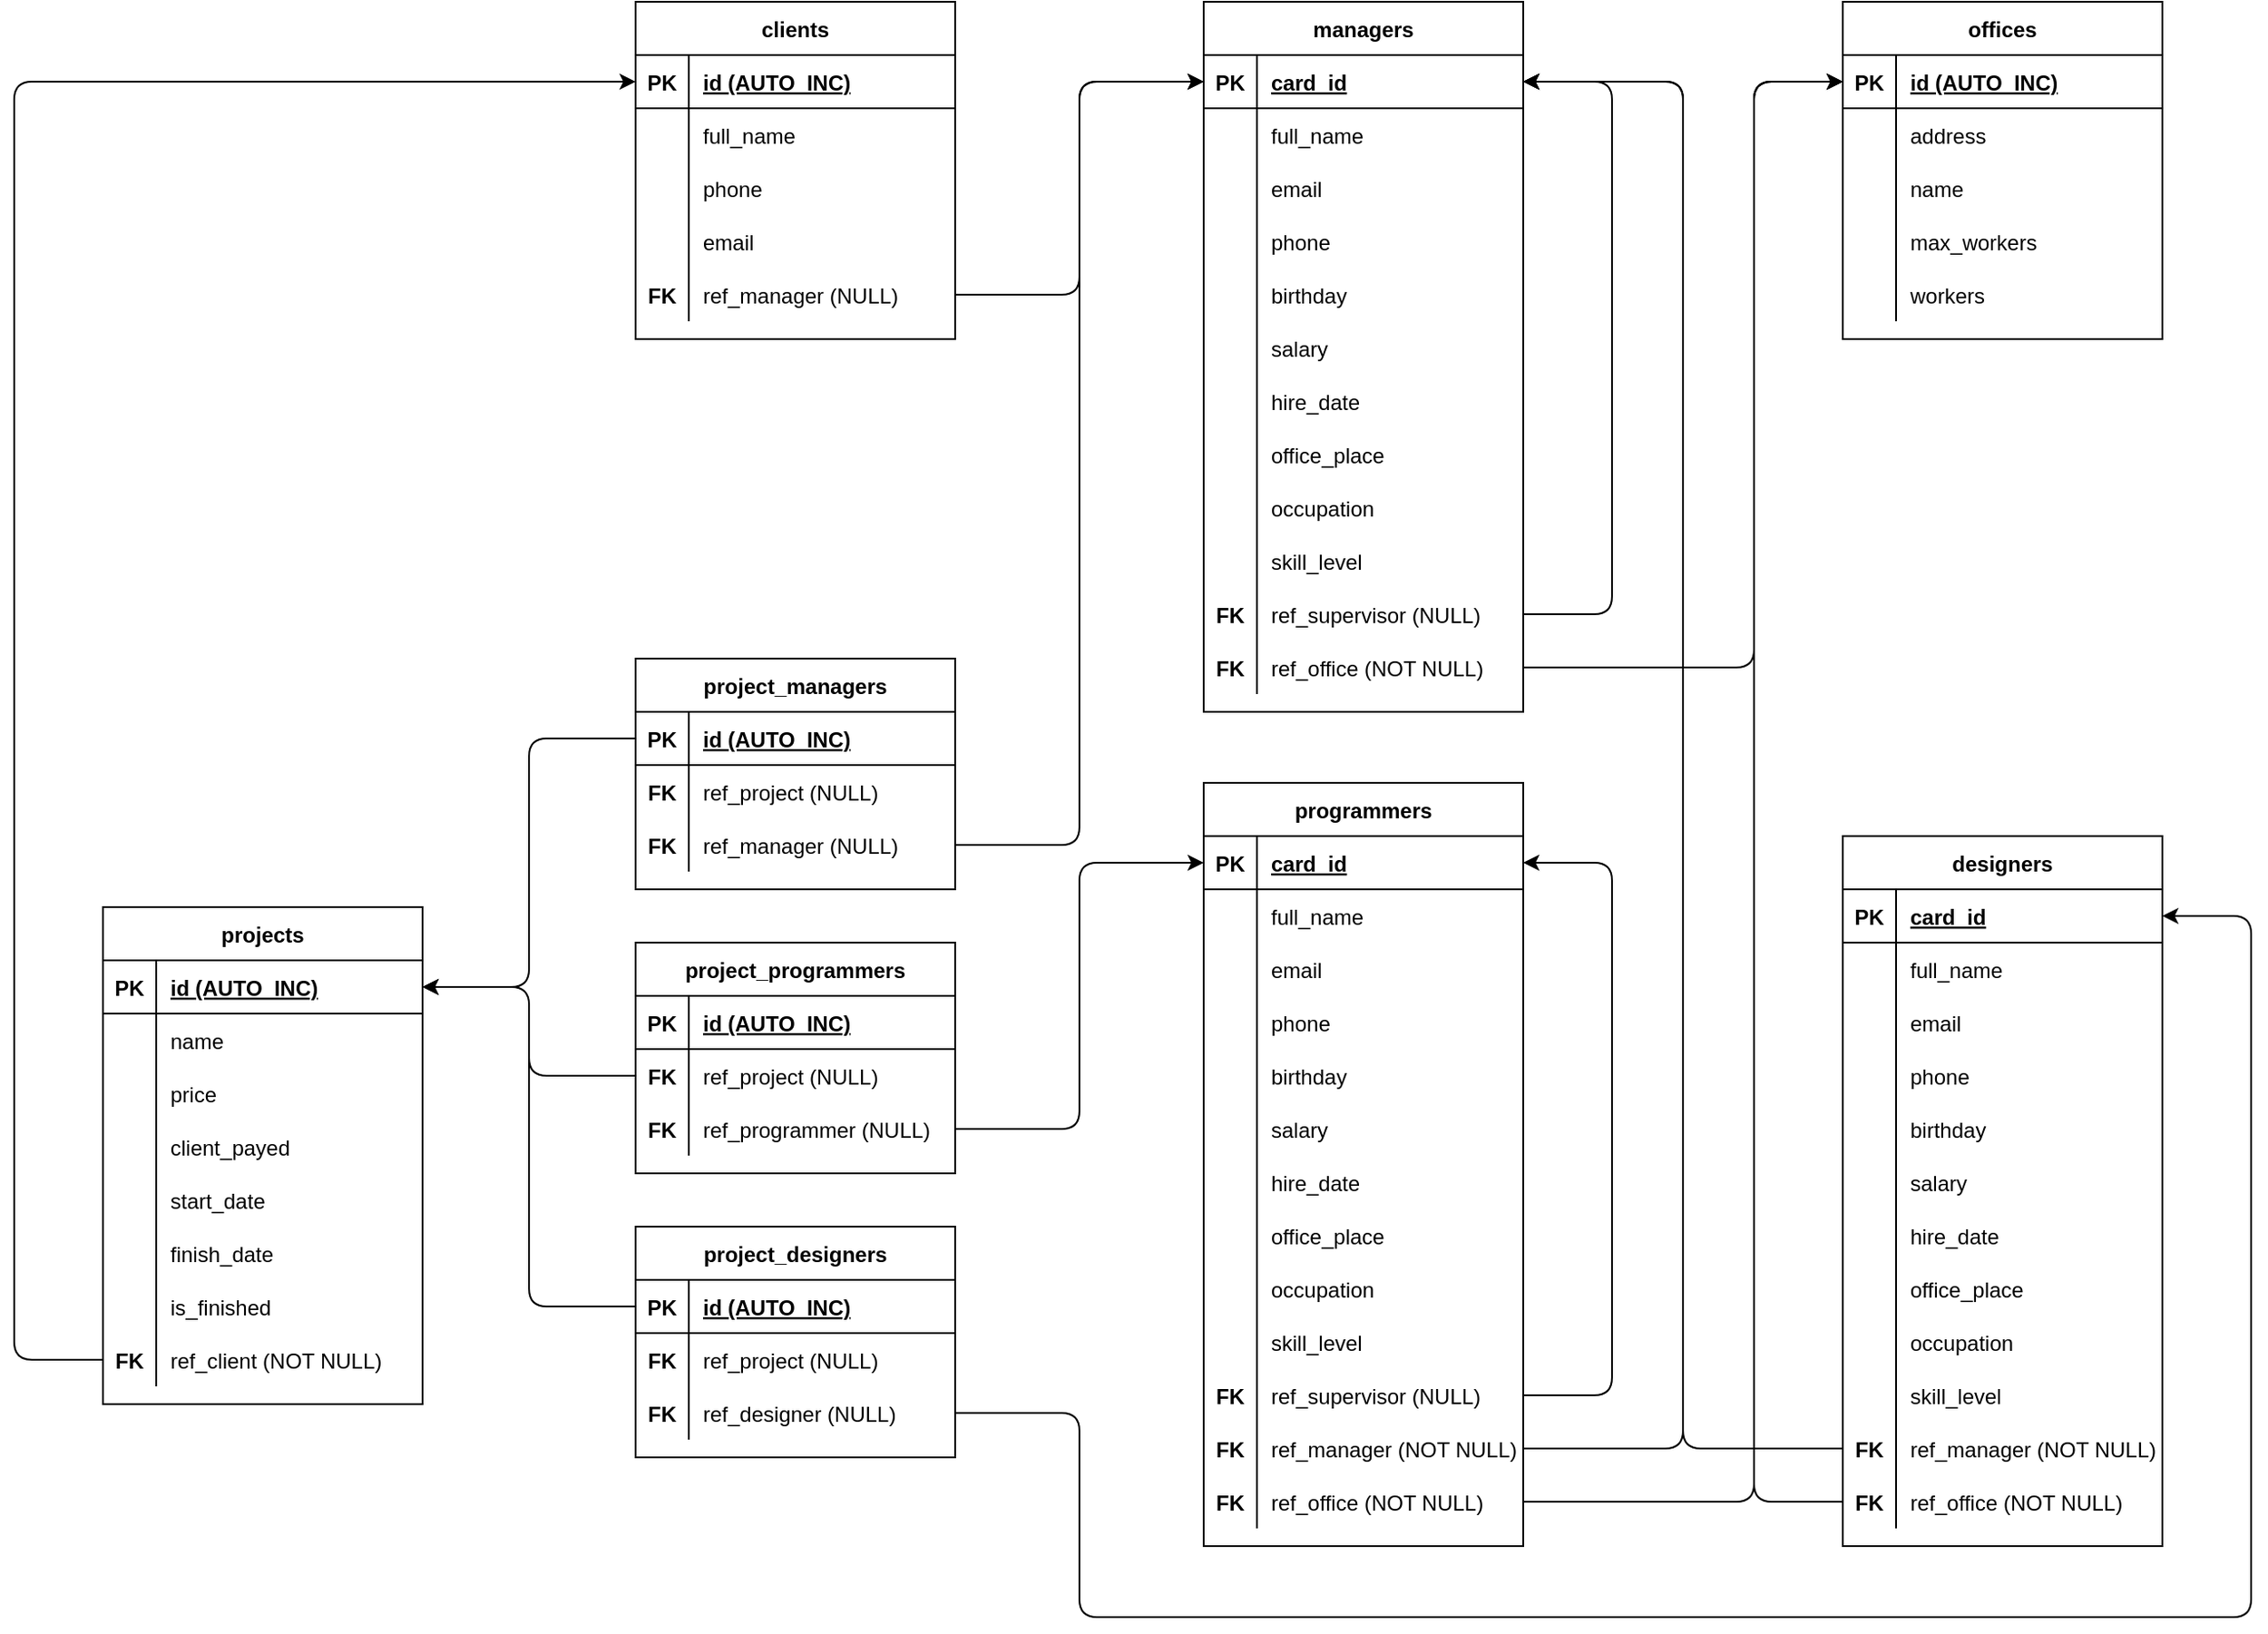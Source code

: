 <mxfile version="13.7.5" type="device"><diagram id="R2lEEEUBdFMjLlhIrx00" name="Page-1"><mxGraphModel dx="2575" dy="1565" grid="1" gridSize="10" guides="1" tooltips="1" connect="1" arrows="1" fold="1" page="1" pageScale="1" pageWidth="1654" pageHeight="1169" background="none" math="0" shadow="0" extFonts="Permanent Marker^https://fonts.googleapis.com/css?family=Permanent+Marker"><root><mxCell id="0"/><mxCell id="1" parent="0"/><mxCell id="wud8XXH4XaObvDXJwMtC-73" style="edgeStyle=orthogonalEdgeStyle;orthogonalLoop=1;jettySize=auto;html=1;entryX=0;entryY=0.5;entryDx=0;entryDy=0;" parent="1" source="wud8XXH4XaObvDXJwMtC-14" target="wud8XXH4XaObvDXJwMtC-18" edge="1"><mxGeometry relative="1" as="geometry"><Array as="points"><mxPoint x="780" y="302"/><mxPoint x="780" y="182"/></Array></mxGeometry></mxCell><mxCell id="wud8XXH4XaObvDXJwMtC-94" style="edgeStyle=orthogonalEdgeStyle;orthogonalLoop=1;jettySize=auto;html=1;entryX=0;entryY=0.5;entryDx=0;entryDy=0;" parent="1" source="wud8XXH4XaObvDXJwMtC-70" target="wud8XXH4XaObvDXJwMtC-79" edge="1"><mxGeometry relative="1" as="geometry"><Array as="points"><mxPoint x="1160" y="512"/><mxPoint x="1160" y="182"/></Array></mxGeometry></mxCell><mxCell id="wud8XXH4XaObvDXJwMtC-137" style="edgeStyle=orthogonalEdgeStyle;rounded=1;orthogonalLoop=1;jettySize=auto;html=1;entryX=0;entryY=0.5;entryDx=0;entryDy=0;" parent="1" source="wud8XXH4XaObvDXJwMtC-130" target="wud8XXH4XaObvDXJwMtC-79" edge="1"><mxGeometry relative="1" as="geometry"><Array as="points"><mxPoint x="1160" y="982"/><mxPoint x="1160" y="182"/></Array></mxGeometry></mxCell><mxCell id="wud8XXH4XaObvDXJwMtC-17" value="managers" style="shape=table;startSize=30;container=1;collapsible=1;childLayout=tableLayout;fixedRows=1;rowLines=0;fontStyle=1;align=center;resizeLast=1;" parent="1" vertex="1"><mxGeometry x="850" y="137" width="180" height="400" as="geometry"/></mxCell><mxCell id="wud8XXH4XaObvDXJwMtC-18" value="" style="shape=partialRectangle;collapsible=0;dropTarget=0;pointerEvents=0;fillColor=none;top=0;left=0;bottom=1;right=0;points=[[0,0.5],[1,0.5]];portConstraint=eastwest;" parent="wud8XXH4XaObvDXJwMtC-17" vertex="1"><mxGeometry y="30" width="180" height="30" as="geometry"/></mxCell><mxCell id="wud8XXH4XaObvDXJwMtC-19" value="PK" style="shape=partialRectangle;connectable=0;fillColor=none;top=0;left=0;bottom=0;right=0;fontStyle=1;overflow=hidden;" parent="wud8XXH4XaObvDXJwMtC-18" vertex="1"><mxGeometry width="30" height="30" as="geometry"/></mxCell><mxCell id="wud8XXH4XaObvDXJwMtC-20" value="card_id" style="shape=partialRectangle;connectable=0;fillColor=none;top=0;left=0;bottom=0;right=0;align=left;spacingLeft=6;fontStyle=5;overflow=hidden;" parent="wud8XXH4XaObvDXJwMtC-18" vertex="1"><mxGeometry x="30" width="150" height="30" as="geometry"/></mxCell><mxCell id="wud8XXH4XaObvDXJwMtC-21" value="" style="shape=partialRectangle;collapsible=0;dropTarget=0;pointerEvents=0;fillColor=none;top=0;left=0;bottom=0;right=0;points=[[0,0.5],[1,0.5]];portConstraint=eastwest;" parent="wud8XXH4XaObvDXJwMtC-17" vertex="1"><mxGeometry y="60" width="180" height="30" as="geometry"/></mxCell><mxCell id="wud8XXH4XaObvDXJwMtC-22" value="" style="shape=partialRectangle;connectable=0;fillColor=none;top=0;left=0;bottom=0;right=0;editable=1;overflow=hidden;" parent="wud8XXH4XaObvDXJwMtC-21" vertex="1"><mxGeometry width="30" height="30" as="geometry"/></mxCell><mxCell id="wud8XXH4XaObvDXJwMtC-23" value="full_name" style="shape=partialRectangle;connectable=0;fillColor=none;top=0;left=0;bottom=0;right=0;align=left;spacingLeft=6;overflow=hidden;" parent="wud8XXH4XaObvDXJwMtC-21" vertex="1"><mxGeometry x="30" width="150" height="30" as="geometry"/></mxCell><mxCell id="wud8XXH4XaObvDXJwMtC-24" value="" style="shape=partialRectangle;collapsible=0;dropTarget=0;pointerEvents=0;fillColor=none;top=0;left=0;bottom=0;right=0;points=[[0,0.5],[1,0.5]];portConstraint=eastwest;" parent="wud8XXH4XaObvDXJwMtC-17" vertex="1"><mxGeometry y="90" width="180" height="30" as="geometry"/></mxCell><mxCell id="wud8XXH4XaObvDXJwMtC-25" value="" style="shape=partialRectangle;connectable=0;fillColor=none;top=0;left=0;bottom=0;right=0;editable=1;overflow=hidden;" parent="wud8XXH4XaObvDXJwMtC-24" vertex="1"><mxGeometry width="30" height="30" as="geometry"/></mxCell><mxCell id="wud8XXH4XaObvDXJwMtC-26" value="email" style="shape=partialRectangle;connectable=0;fillColor=none;top=0;left=0;bottom=0;right=0;align=left;spacingLeft=6;overflow=hidden;" parent="wud8XXH4XaObvDXJwMtC-24" vertex="1"><mxGeometry x="30" width="150" height="30" as="geometry"/></mxCell><mxCell id="wud8XXH4XaObvDXJwMtC-27" value="" style="shape=partialRectangle;collapsible=0;dropTarget=0;pointerEvents=0;fillColor=none;top=0;left=0;bottom=0;right=0;points=[[0,0.5],[1,0.5]];portConstraint=eastwest;" parent="wud8XXH4XaObvDXJwMtC-17" vertex="1"><mxGeometry y="120" width="180" height="30" as="geometry"/></mxCell><mxCell id="wud8XXH4XaObvDXJwMtC-28" value="" style="shape=partialRectangle;connectable=0;fillColor=none;top=0;left=0;bottom=0;right=0;editable=1;overflow=hidden;" parent="wud8XXH4XaObvDXJwMtC-27" vertex="1"><mxGeometry width="30" height="30" as="geometry"/></mxCell><mxCell id="wud8XXH4XaObvDXJwMtC-29" value="phone" style="shape=partialRectangle;connectable=0;fillColor=none;top=0;left=0;bottom=0;right=0;align=left;spacingLeft=6;overflow=hidden;" parent="wud8XXH4XaObvDXJwMtC-27" vertex="1"><mxGeometry x="30" width="150" height="30" as="geometry"/></mxCell><mxCell id="wud8XXH4XaObvDXJwMtC-30" value="" style="shape=partialRectangle;collapsible=0;dropTarget=0;pointerEvents=0;fillColor=none;top=0;left=0;bottom=0;right=0;points=[[0,0.5],[1,0.5]];portConstraint=eastwest;" parent="wud8XXH4XaObvDXJwMtC-17" vertex="1"><mxGeometry y="150" width="180" height="30" as="geometry"/></mxCell><mxCell id="wud8XXH4XaObvDXJwMtC-31" value="" style="shape=partialRectangle;connectable=0;fillColor=none;top=0;left=0;bottom=0;right=0;editable=1;overflow=hidden;" parent="wud8XXH4XaObvDXJwMtC-30" vertex="1"><mxGeometry width="30" height="30" as="geometry"/></mxCell><mxCell id="wud8XXH4XaObvDXJwMtC-32" value="birthday" style="shape=partialRectangle;connectable=0;fillColor=none;top=0;left=0;bottom=0;right=0;align=left;spacingLeft=6;overflow=hidden;" parent="wud8XXH4XaObvDXJwMtC-30" vertex="1"><mxGeometry x="30" width="150" height="30" as="geometry"/></mxCell><mxCell id="wud8XXH4XaObvDXJwMtC-33" value="" style="shape=partialRectangle;collapsible=0;dropTarget=0;pointerEvents=0;fillColor=none;top=0;left=0;bottom=0;right=0;points=[[0,0.5],[1,0.5]];portConstraint=eastwest;" parent="wud8XXH4XaObvDXJwMtC-17" vertex="1"><mxGeometry y="180" width="180" height="30" as="geometry"/></mxCell><mxCell id="wud8XXH4XaObvDXJwMtC-34" value="" style="shape=partialRectangle;connectable=0;fillColor=none;top=0;left=0;bottom=0;right=0;editable=1;overflow=hidden;" parent="wud8XXH4XaObvDXJwMtC-33" vertex="1"><mxGeometry width="30" height="30" as="geometry"/></mxCell><mxCell id="wud8XXH4XaObvDXJwMtC-35" value="salary" style="shape=partialRectangle;connectable=0;fillColor=none;top=0;left=0;bottom=0;right=0;align=left;spacingLeft=6;overflow=hidden;" parent="wud8XXH4XaObvDXJwMtC-33" vertex="1"><mxGeometry x="30" width="150" height="30" as="geometry"/></mxCell><mxCell id="wud8XXH4XaObvDXJwMtC-36" value="" style="shape=partialRectangle;collapsible=0;dropTarget=0;pointerEvents=0;fillColor=none;top=0;left=0;bottom=0;right=0;points=[[0,0.5],[1,0.5]];portConstraint=eastwest;" parent="wud8XXH4XaObvDXJwMtC-17" vertex="1"><mxGeometry y="210" width="180" height="30" as="geometry"/></mxCell><mxCell id="wud8XXH4XaObvDXJwMtC-37" value="" style="shape=partialRectangle;connectable=0;fillColor=none;top=0;left=0;bottom=0;right=0;editable=1;overflow=hidden;" parent="wud8XXH4XaObvDXJwMtC-36" vertex="1"><mxGeometry width="30" height="30" as="geometry"/></mxCell><mxCell id="wud8XXH4XaObvDXJwMtC-38" value="hire_date" style="shape=partialRectangle;connectable=0;fillColor=none;top=0;left=0;bottom=0;right=0;align=left;spacingLeft=6;overflow=hidden;" parent="wud8XXH4XaObvDXJwMtC-36" vertex="1"><mxGeometry x="30" width="150" height="30" as="geometry"/></mxCell><mxCell id="wud8XXH4XaObvDXJwMtC-61" value="" style="shape=partialRectangle;collapsible=0;dropTarget=0;pointerEvents=0;fillColor=none;top=0;left=0;bottom=0;right=0;points=[[0,0.5],[1,0.5]];portConstraint=eastwest;" parent="wud8XXH4XaObvDXJwMtC-17" vertex="1"><mxGeometry y="240" width="180" height="30" as="geometry"/></mxCell><mxCell id="wud8XXH4XaObvDXJwMtC-62" value="" style="shape=partialRectangle;connectable=0;fillColor=none;top=0;left=0;bottom=0;right=0;editable=1;overflow=hidden;" parent="wud8XXH4XaObvDXJwMtC-61" vertex="1"><mxGeometry width="30" height="30" as="geometry"/></mxCell><mxCell id="wud8XXH4XaObvDXJwMtC-63" value="office_place" style="shape=partialRectangle;connectable=0;fillColor=none;top=0;left=0;bottom=0;right=0;align=left;spacingLeft=6;overflow=hidden;" parent="wud8XXH4XaObvDXJwMtC-61" vertex="1"><mxGeometry x="30" width="150" height="30" as="geometry"/></mxCell><mxCell id="wud8XXH4XaObvDXJwMtC-64" value="" style="shape=partialRectangle;collapsible=0;dropTarget=0;pointerEvents=0;fillColor=none;top=0;left=0;bottom=0;right=0;points=[[0,0.5],[1,0.5]];portConstraint=eastwest;" parent="wud8XXH4XaObvDXJwMtC-17" vertex="1"><mxGeometry y="270" width="180" height="30" as="geometry"/></mxCell><mxCell id="wud8XXH4XaObvDXJwMtC-65" value="" style="shape=partialRectangle;connectable=0;fillColor=none;top=0;left=0;bottom=0;right=0;editable=1;overflow=hidden;" parent="wud8XXH4XaObvDXJwMtC-64" vertex="1"><mxGeometry width="30" height="30" as="geometry"/></mxCell><mxCell id="wud8XXH4XaObvDXJwMtC-66" value="occupation" style="shape=partialRectangle;connectable=0;fillColor=none;top=0;left=0;bottom=0;right=0;align=left;spacingLeft=6;overflow=hidden;" parent="wud8XXH4XaObvDXJwMtC-64" vertex="1"><mxGeometry x="30" width="150" height="30" as="geometry"/></mxCell><mxCell id="wud8XXH4XaObvDXJwMtC-67" value="" style="shape=partialRectangle;collapsible=0;dropTarget=0;pointerEvents=0;fillColor=none;top=0;left=0;bottom=0;right=0;points=[[0,0.5],[1,0.5]];portConstraint=eastwest;" parent="wud8XXH4XaObvDXJwMtC-17" vertex="1"><mxGeometry y="300" width="180" height="30" as="geometry"/></mxCell><mxCell id="wud8XXH4XaObvDXJwMtC-68" value="" style="shape=partialRectangle;connectable=0;fillColor=none;top=0;left=0;bottom=0;right=0;editable=1;overflow=hidden;" parent="wud8XXH4XaObvDXJwMtC-67" vertex="1"><mxGeometry width="30" height="30" as="geometry"/></mxCell><mxCell id="wud8XXH4XaObvDXJwMtC-69" value="skill_level" style="shape=partialRectangle;connectable=0;fillColor=none;top=0;left=0;bottom=0;right=0;align=left;spacingLeft=6;overflow=hidden;" parent="wud8XXH4XaObvDXJwMtC-67" vertex="1"><mxGeometry x="30" width="150" height="30" as="geometry"/></mxCell><mxCell id="wud8XXH4XaObvDXJwMtC-77" style="edgeStyle=orthogonalEdgeStyle;orthogonalLoop=1;jettySize=auto;html=1;entryX=1;entryY=0.5;entryDx=0;entryDy=0;exitX=1;exitY=0.5;exitDx=0;exitDy=0;" parent="wud8XXH4XaObvDXJwMtC-17" source="wud8XXH4XaObvDXJwMtC-74" target="wud8XXH4XaObvDXJwMtC-18" edge="1"><mxGeometry relative="1" as="geometry"><Array as="points"><mxPoint x="230" y="345"/><mxPoint x="230" y="45"/></Array></mxGeometry></mxCell><mxCell id="wud8XXH4XaObvDXJwMtC-74" value="" style="shape=partialRectangle;collapsible=0;dropTarget=0;pointerEvents=0;fillColor=none;top=0;left=0;bottom=0;right=0;points=[[0,0.5],[1,0.5]];portConstraint=eastwest;" parent="wud8XXH4XaObvDXJwMtC-17" vertex="1"><mxGeometry y="330" width="180" height="30" as="geometry"/></mxCell><mxCell id="wud8XXH4XaObvDXJwMtC-75" value="FK" style="shape=partialRectangle;connectable=0;fillColor=none;top=0;left=0;bottom=0;right=0;editable=1;overflow=hidden;fontStyle=1;" parent="wud8XXH4XaObvDXJwMtC-74" vertex="1"><mxGeometry width="30" height="30" as="geometry"/></mxCell><mxCell id="wud8XXH4XaObvDXJwMtC-76" value="ref_supervisor (NULL)" style="shape=partialRectangle;connectable=0;fillColor=none;top=0;left=0;bottom=0;right=0;align=left;spacingLeft=6;overflow=hidden;" parent="wud8XXH4XaObvDXJwMtC-74" vertex="1"><mxGeometry x="30" width="150" height="30" as="geometry"/></mxCell><mxCell id="wud8XXH4XaObvDXJwMtC-70" value="" style="shape=partialRectangle;collapsible=0;dropTarget=0;pointerEvents=0;fillColor=none;top=0;left=0;bottom=0;right=0;points=[[0,0.5],[1,0.5]];portConstraint=eastwest;" parent="wud8XXH4XaObvDXJwMtC-17" vertex="1"><mxGeometry y="360" width="180" height="30" as="geometry"/></mxCell><mxCell id="wud8XXH4XaObvDXJwMtC-71" value="FK" style="shape=partialRectangle;connectable=0;fillColor=none;top=0;left=0;bottom=0;right=0;editable=1;overflow=hidden;fontStyle=1;" parent="wud8XXH4XaObvDXJwMtC-70" vertex="1"><mxGeometry width="30" height="30" as="geometry"/></mxCell><mxCell id="wud8XXH4XaObvDXJwMtC-72" value="ref_office (NOT NULL)" style="shape=partialRectangle;connectable=0;fillColor=none;top=0;left=0;bottom=0;right=0;align=left;spacingLeft=6;overflow=hidden;" parent="wud8XXH4XaObvDXJwMtC-70" vertex="1"><mxGeometry x="30" width="150" height="30" as="geometry"/></mxCell><mxCell id="wud8XXH4XaObvDXJwMtC-179" style="edgeStyle=orthogonalEdgeStyle;rounded=1;orthogonalLoop=1;jettySize=auto;html=1;entryX=0;entryY=0.5;entryDx=0;entryDy=0;exitX=0;exitY=0.5;exitDx=0;exitDy=0;" parent="1" source="wud8XXH4XaObvDXJwMtC-176" target="wud8XXH4XaObvDXJwMtC-79" edge="1"><mxGeometry relative="1" as="geometry"><Array as="points"><mxPoint x="1160" y="982"/><mxPoint x="1160" y="182"/></Array></mxGeometry></mxCell><mxCell id="wud8XXH4XaObvDXJwMtC-180" style="edgeStyle=orthogonalEdgeStyle;rounded=1;orthogonalLoop=1;jettySize=auto;html=1;entryX=1;entryY=0.5;entryDx=0;entryDy=0;exitX=0;exitY=0.5;exitDx=0;exitDy=0;" parent="1" source="wud8XXH4XaObvDXJwMtC-173" target="wud8XXH4XaObvDXJwMtC-18" edge="1"><mxGeometry relative="1" as="geometry"><Array as="points"><mxPoint x="1120" y="952"/><mxPoint x="1120" y="182"/></Array></mxGeometry></mxCell><mxCell id="wud8XXH4XaObvDXJwMtC-95" value="programmers" style="shape=table;startSize=30;container=1;collapsible=1;childLayout=tableLayout;fixedRows=1;rowLines=0;fontStyle=1;align=center;resizeLast=1;" parent="1" vertex="1"><mxGeometry x="850" y="577" width="180" height="430" as="geometry"/></mxCell><mxCell id="wud8XXH4XaObvDXJwMtC-96" value="" style="shape=partialRectangle;collapsible=0;dropTarget=0;pointerEvents=0;fillColor=none;top=0;left=0;bottom=1;right=0;points=[[0,0.5],[1,0.5]];portConstraint=eastwest;" parent="wud8XXH4XaObvDXJwMtC-95" vertex="1"><mxGeometry y="30" width="180" height="30" as="geometry"/></mxCell><mxCell id="wud8XXH4XaObvDXJwMtC-97" value="PK" style="shape=partialRectangle;connectable=0;fillColor=none;top=0;left=0;bottom=0;right=0;fontStyle=1;overflow=hidden;" parent="wud8XXH4XaObvDXJwMtC-96" vertex="1"><mxGeometry width="30" height="30" as="geometry"/></mxCell><mxCell id="wud8XXH4XaObvDXJwMtC-98" value="card_id" style="shape=partialRectangle;connectable=0;fillColor=none;top=0;left=0;bottom=0;right=0;align=left;spacingLeft=6;fontStyle=5;overflow=hidden;" parent="wud8XXH4XaObvDXJwMtC-96" vertex="1"><mxGeometry x="30" width="150" height="30" as="geometry"/></mxCell><mxCell id="wud8XXH4XaObvDXJwMtC-99" value="" style="shape=partialRectangle;collapsible=0;dropTarget=0;pointerEvents=0;fillColor=none;top=0;left=0;bottom=0;right=0;points=[[0,0.5],[1,0.5]];portConstraint=eastwest;" parent="wud8XXH4XaObvDXJwMtC-95" vertex="1"><mxGeometry y="60" width="180" height="30" as="geometry"/></mxCell><mxCell id="wud8XXH4XaObvDXJwMtC-100" value="" style="shape=partialRectangle;connectable=0;fillColor=none;top=0;left=0;bottom=0;right=0;editable=1;overflow=hidden;" parent="wud8XXH4XaObvDXJwMtC-99" vertex="1"><mxGeometry width="30" height="30" as="geometry"/></mxCell><mxCell id="wud8XXH4XaObvDXJwMtC-101" value="full_name" style="shape=partialRectangle;connectable=0;fillColor=none;top=0;left=0;bottom=0;right=0;align=left;spacingLeft=6;overflow=hidden;" parent="wud8XXH4XaObvDXJwMtC-99" vertex="1"><mxGeometry x="30" width="150" height="30" as="geometry"/></mxCell><mxCell id="wud8XXH4XaObvDXJwMtC-102" value="" style="shape=partialRectangle;collapsible=0;dropTarget=0;pointerEvents=0;fillColor=none;top=0;left=0;bottom=0;right=0;points=[[0,0.5],[1,0.5]];portConstraint=eastwest;" parent="wud8XXH4XaObvDXJwMtC-95" vertex="1"><mxGeometry y="90" width="180" height="30" as="geometry"/></mxCell><mxCell id="wud8XXH4XaObvDXJwMtC-103" value="" style="shape=partialRectangle;connectable=0;fillColor=none;top=0;left=0;bottom=0;right=0;editable=1;overflow=hidden;" parent="wud8XXH4XaObvDXJwMtC-102" vertex="1"><mxGeometry width="30" height="30" as="geometry"/></mxCell><mxCell id="wud8XXH4XaObvDXJwMtC-104" value="email" style="shape=partialRectangle;connectable=0;fillColor=none;top=0;left=0;bottom=0;right=0;align=left;spacingLeft=6;overflow=hidden;" parent="wud8XXH4XaObvDXJwMtC-102" vertex="1"><mxGeometry x="30" width="150" height="30" as="geometry"/></mxCell><mxCell id="wud8XXH4XaObvDXJwMtC-105" value="" style="shape=partialRectangle;collapsible=0;dropTarget=0;pointerEvents=0;fillColor=none;top=0;left=0;bottom=0;right=0;points=[[0,0.5],[1,0.5]];portConstraint=eastwest;" parent="wud8XXH4XaObvDXJwMtC-95" vertex="1"><mxGeometry y="120" width="180" height="30" as="geometry"/></mxCell><mxCell id="wud8XXH4XaObvDXJwMtC-106" value="" style="shape=partialRectangle;connectable=0;fillColor=none;top=0;left=0;bottom=0;right=0;editable=1;overflow=hidden;" parent="wud8XXH4XaObvDXJwMtC-105" vertex="1"><mxGeometry width="30" height="30" as="geometry"/></mxCell><mxCell id="wud8XXH4XaObvDXJwMtC-107" value="phone" style="shape=partialRectangle;connectable=0;fillColor=none;top=0;left=0;bottom=0;right=0;align=left;spacingLeft=6;overflow=hidden;" parent="wud8XXH4XaObvDXJwMtC-105" vertex="1"><mxGeometry x="30" width="150" height="30" as="geometry"/></mxCell><mxCell id="wud8XXH4XaObvDXJwMtC-108" value="" style="shape=partialRectangle;collapsible=0;dropTarget=0;pointerEvents=0;fillColor=none;top=0;left=0;bottom=0;right=0;points=[[0,0.5],[1,0.5]];portConstraint=eastwest;" parent="wud8XXH4XaObvDXJwMtC-95" vertex="1"><mxGeometry y="150" width="180" height="30" as="geometry"/></mxCell><mxCell id="wud8XXH4XaObvDXJwMtC-109" value="" style="shape=partialRectangle;connectable=0;fillColor=none;top=0;left=0;bottom=0;right=0;editable=1;overflow=hidden;" parent="wud8XXH4XaObvDXJwMtC-108" vertex="1"><mxGeometry width="30" height="30" as="geometry"/></mxCell><mxCell id="wud8XXH4XaObvDXJwMtC-110" value="birthday" style="shape=partialRectangle;connectable=0;fillColor=none;top=0;left=0;bottom=0;right=0;align=left;spacingLeft=6;overflow=hidden;" parent="wud8XXH4XaObvDXJwMtC-108" vertex="1"><mxGeometry x="30" width="150" height="30" as="geometry"/></mxCell><mxCell id="wud8XXH4XaObvDXJwMtC-111" value="" style="shape=partialRectangle;collapsible=0;dropTarget=0;pointerEvents=0;fillColor=none;top=0;left=0;bottom=0;right=0;points=[[0,0.5],[1,0.5]];portConstraint=eastwest;" parent="wud8XXH4XaObvDXJwMtC-95" vertex="1"><mxGeometry y="180" width="180" height="30" as="geometry"/></mxCell><mxCell id="wud8XXH4XaObvDXJwMtC-112" value="" style="shape=partialRectangle;connectable=0;fillColor=none;top=0;left=0;bottom=0;right=0;editable=1;overflow=hidden;" parent="wud8XXH4XaObvDXJwMtC-111" vertex="1"><mxGeometry width="30" height="30" as="geometry"/></mxCell><mxCell id="wud8XXH4XaObvDXJwMtC-113" value="salary" style="shape=partialRectangle;connectable=0;fillColor=none;top=0;left=0;bottom=0;right=0;align=left;spacingLeft=6;overflow=hidden;" parent="wud8XXH4XaObvDXJwMtC-111" vertex="1"><mxGeometry x="30" width="150" height="30" as="geometry"/></mxCell><mxCell id="wud8XXH4XaObvDXJwMtC-114" value="" style="shape=partialRectangle;collapsible=0;dropTarget=0;pointerEvents=0;fillColor=none;top=0;left=0;bottom=0;right=0;points=[[0,0.5],[1,0.5]];portConstraint=eastwest;" parent="wud8XXH4XaObvDXJwMtC-95" vertex="1"><mxGeometry y="210" width="180" height="30" as="geometry"/></mxCell><mxCell id="wud8XXH4XaObvDXJwMtC-115" value="" style="shape=partialRectangle;connectable=0;fillColor=none;top=0;left=0;bottom=0;right=0;editable=1;overflow=hidden;" parent="wud8XXH4XaObvDXJwMtC-114" vertex="1"><mxGeometry width="30" height="30" as="geometry"/></mxCell><mxCell id="wud8XXH4XaObvDXJwMtC-116" value="hire_date" style="shape=partialRectangle;connectable=0;fillColor=none;top=0;left=0;bottom=0;right=0;align=left;spacingLeft=6;overflow=hidden;" parent="wud8XXH4XaObvDXJwMtC-114" vertex="1"><mxGeometry x="30" width="150" height="30" as="geometry"/></mxCell><mxCell id="wud8XXH4XaObvDXJwMtC-117" value="" style="shape=partialRectangle;collapsible=0;dropTarget=0;pointerEvents=0;fillColor=none;top=0;left=0;bottom=0;right=0;points=[[0,0.5],[1,0.5]];portConstraint=eastwest;" parent="wud8XXH4XaObvDXJwMtC-95" vertex="1"><mxGeometry y="240" width="180" height="30" as="geometry"/></mxCell><mxCell id="wud8XXH4XaObvDXJwMtC-118" value="" style="shape=partialRectangle;connectable=0;fillColor=none;top=0;left=0;bottom=0;right=0;editable=1;overflow=hidden;" parent="wud8XXH4XaObvDXJwMtC-117" vertex="1"><mxGeometry width="30" height="30" as="geometry"/></mxCell><mxCell id="wud8XXH4XaObvDXJwMtC-119" value="office_place" style="shape=partialRectangle;connectable=0;fillColor=none;top=0;left=0;bottom=0;right=0;align=left;spacingLeft=6;overflow=hidden;" parent="wud8XXH4XaObvDXJwMtC-117" vertex="1"><mxGeometry x="30" width="150" height="30" as="geometry"/></mxCell><mxCell id="wud8XXH4XaObvDXJwMtC-120" value="" style="shape=partialRectangle;collapsible=0;dropTarget=0;pointerEvents=0;fillColor=none;top=0;left=0;bottom=0;right=0;points=[[0,0.5],[1,0.5]];portConstraint=eastwest;" parent="wud8XXH4XaObvDXJwMtC-95" vertex="1"><mxGeometry y="270" width="180" height="30" as="geometry"/></mxCell><mxCell id="wud8XXH4XaObvDXJwMtC-121" value="" style="shape=partialRectangle;connectable=0;fillColor=none;top=0;left=0;bottom=0;right=0;editable=1;overflow=hidden;" parent="wud8XXH4XaObvDXJwMtC-120" vertex="1"><mxGeometry width="30" height="30" as="geometry"/></mxCell><mxCell id="wud8XXH4XaObvDXJwMtC-122" value="occupation" style="shape=partialRectangle;connectable=0;fillColor=none;top=0;left=0;bottom=0;right=0;align=left;spacingLeft=6;overflow=hidden;" parent="wud8XXH4XaObvDXJwMtC-120" vertex="1"><mxGeometry x="30" width="150" height="30" as="geometry"/></mxCell><mxCell id="wud8XXH4XaObvDXJwMtC-123" value="" style="shape=partialRectangle;collapsible=0;dropTarget=0;pointerEvents=0;fillColor=none;top=0;left=0;bottom=0;right=0;points=[[0,0.5],[1,0.5]];portConstraint=eastwest;" parent="wud8XXH4XaObvDXJwMtC-95" vertex="1"><mxGeometry y="300" width="180" height="30" as="geometry"/></mxCell><mxCell id="wud8XXH4XaObvDXJwMtC-124" value="" style="shape=partialRectangle;connectable=0;fillColor=none;top=0;left=0;bottom=0;right=0;editable=1;overflow=hidden;" parent="wud8XXH4XaObvDXJwMtC-123" vertex="1"><mxGeometry width="30" height="30" as="geometry"/></mxCell><mxCell id="wud8XXH4XaObvDXJwMtC-125" value="skill_level" style="shape=partialRectangle;connectable=0;fillColor=none;top=0;left=0;bottom=0;right=0;align=left;spacingLeft=6;overflow=hidden;" parent="wud8XXH4XaObvDXJwMtC-123" vertex="1"><mxGeometry x="30" width="150" height="30" as="geometry"/></mxCell><mxCell id="wud8XXH4XaObvDXJwMtC-126" style="edgeStyle=orthogonalEdgeStyle;orthogonalLoop=1;jettySize=auto;html=1;entryX=1;entryY=0.5;entryDx=0;entryDy=0;exitX=1;exitY=0.5;exitDx=0;exitDy=0;" parent="wud8XXH4XaObvDXJwMtC-95" source="wud8XXH4XaObvDXJwMtC-127" target="wud8XXH4XaObvDXJwMtC-96" edge="1"><mxGeometry relative="1" as="geometry"><Array as="points"><mxPoint x="230" y="345"/><mxPoint x="230" y="45"/></Array></mxGeometry></mxCell><mxCell id="wud8XXH4XaObvDXJwMtC-127" value="" style="shape=partialRectangle;collapsible=0;dropTarget=0;pointerEvents=0;fillColor=none;top=0;left=0;bottom=0;right=0;points=[[0,0.5],[1,0.5]];portConstraint=eastwest;" parent="wud8XXH4XaObvDXJwMtC-95" vertex="1"><mxGeometry y="330" width="180" height="30" as="geometry"/></mxCell><mxCell id="wud8XXH4XaObvDXJwMtC-128" value="FK" style="shape=partialRectangle;connectable=0;fillColor=none;top=0;left=0;bottom=0;right=0;editable=1;overflow=hidden;fontStyle=1;" parent="wud8XXH4XaObvDXJwMtC-127" vertex="1"><mxGeometry width="30" height="30" as="geometry"/></mxCell><mxCell id="wud8XXH4XaObvDXJwMtC-129" value="ref_supervisor (NULL)" style="shape=partialRectangle;connectable=0;fillColor=none;top=0;left=0;bottom=0;right=0;align=left;spacingLeft=6;overflow=hidden;" parent="wud8XXH4XaObvDXJwMtC-127" vertex="1"><mxGeometry x="30" width="150" height="30" as="geometry"/></mxCell><mxCell id="wud8XXH4XaObvDXJwMtC-133" value="" style="shape=partialRectangle;collapsible=0;dropTarget=0;pointerEvents=0;fillColor=none;top=0;left=0;bottom=0;right=0;points=[[0,0.5],[1,0.5]];portConstraint=eastwest;" parent="wud8XXH4XaObvDXJwMtC-95" vertex="1"><mxGeometry y="360" width="180" height="30" as="geometry"/></mxCell><mxCell id="wud8XXH4XaObvDXJwMtC-134" value="FK" style="shape=partialRectangle;connectable=0;fillColor=none;top=0;left=0;bottom=0;right=0;editable=1;overflow=hidden;fontStyle=1;" parent="wud8XXH4XaObvDXJwMtC-133" vertex="1"><mxGeometry width="30" height="30" as="geometry"/></mxCell><mxCell id="wud8XXH4XaObvDXJwMtC-135" value="ref_manager (NOT NULL)" style="shape=partialRectangle;connectable=0;fillColor=none;top=0;left=0;bottom=0;right=0;align=left;spacingLeft=6;overflow=hidden;" parent="wud8XXH4XaObvDXJwMtC-133" vertex="1"><mxGeometry x="30" width="150" height="30" as="geometry"/></mxCell><mxCell id="wud8XXH4XaObvDXJwMtC-130" value="" style="shape=partialRectangle;collapsible=0;dropTarget=0;pointerEvents=0;fillColor=none;top=0;left=0;bottom=0;right=0;points=[[0,0.5],[1,0.5]];portConstraint=eastwest;" parent="wud8XXH4XaObvDXJwMtC-95" vertex="1"><mxGeometry y="390" width="180" height="30" as="geometry"/></mxCell><mxCell id="wud8XXH4XaObvDXJwMtC-131" value="FK" style="shape=partialRectangle;connectable=0;fillColor=none;top=0;left=0;bottom=0;right=0;editable=1;overflow=hidden;fontStyle=1;" parent="wud8XXH4XaObvDXJwMtC-130" vertex="1"><mxGeometry width="30" height="30" as="geometry"/></mxCell><mxCell id="wud8XXH4XaObvDXJwMtC-132" value="ref_office (NOT NULL)" style="shape=partialRectangle;connectable=0;fillColor=none;top=0;left=0;bottom=0;right=0;align=left;spacingLeft=6;overflow=hidden;" parent="wud8XXH4XaObvDXJwMtC-130" vertex="1"><mxGeometry x="30" width="150" height="30" as="geometry"/></mxCell><mxCell id="wud8XXH4XaObvDXJwMtC-181" style="edgeStyle=orthogonalEdgeStyle;rounded=1;orthogonalLoop=1;jettySize=auto;html=1;entryX=1;entryY=0.5;entryDx=0;entryDy=0;exitX=1;exitY=0.5;exitDx=0;exitDy=0;" parent="1" source="wud8XXH4XaObvDXJwMtC-133" target="wud8XXH4XaObvDXJwMtC-18" edge="1"><mxGeometry relative="1" as="geometry"><Array as="points"><mxPoint x="1120" y="952"/><mxPoint x="1120" y="182"/></Array></mxGeometry></mxCell><mxCell id="wud8XXH4XaObvDXJwMtC-138" value="designers" style="shape=table;startSize=30;container=1;collapsible=1;childLayout=tableLayout;fixedRows=1;rowLines=0;fontStyle=1;align=center;resizeLast=1;" parent="1" vertex="1"><mxGeometry x="1210" y="607" width="180" height="400" as="geometry"/></mxCell><mxCell id="wud8XXH4XaObvDXJwMtC-139" value="" style="shape=partialRectangle;collapsible=0;dropTarget=0;pointerEvents=0;fillColor=none;top=0;left=0;bottom=1;right=0;points=[[0,0.5],[1,0.5]];portConstraint=eastwest;" parent="wud8XXH4XaObvDXJwMtC-138" vertex="1"><mxGeometry y="30" width="180" height="30" as="geometry"/></mxCell><mxCell id="wud8XXH4XaObvDXJwMtC-140" value="PK" style="shape=partialRectangle;connectable=0;fillColor=none;top=0;left=0;bottom=0;right=0;fontStyle=1;overflow=hidden;" parent="wud8XXH4XaObvDXJwMtC-139" vertex="1"><mxGeometry width="30" height="30" as="geometry"/></mxCell><mxCell id="wud8XXH4XaObvDXJwMtC-141" value="card_id" style="shape=partialRectangle;connectable=0;fillColor=none;top=0;left=0;bottom=0;right=0;align=left;spacingLeft=6;fontStyle=5;overflow=hidden;" parent="wud8XXH4XaObvDXJwMtC-139" vertex="1"><mxGeometry x="30" width="150" height="30" as="geometry"/></mxCell><mxCell id="wud8XXH4XaObvDXJwMtC-142" value="" style="shape=partialRectangle;collapsible=0;dropTarget=0;pointerEvents=0;fillColor=none;top=0;left=0;bottom=0;right=0;points=[[0,0.5],[1,0.5]];portConstraint=eastwest;" parent="wud8XXH4XaObvDXJwMtC-138" vertex="1"><mxGeometry y="60" width="180" height="30" as="geometry"/></mxCell><mxCell id="wud8XXH4XaObvDXJwMtC-143" value="" style="shape=partialRectangle;connectable=0;fillColor=none;top=0;left=0;bottom=0;right=0;editable=1;overflow=hidden;" parent="wud8XXH4XaObvDXJwMtC-142" vertex="1"><mxGeometry width="30" height="30" as="geometry"/></mxCell><mxCell id="wud8XXH4XaObvDXJwMtC-144" value="full_name" style="shape=partialRectangle;connectable=0;fillColor=none;top=0;left=0;bottom=0;right=0;align=left;spacingLeft=6;overflow=hidden;" parent="wud8XXH4XaObvDXJwMtC-142" vertex="1"><mxGeometry x="30" width="150" height="30" as="geometry"/></mxCell><mxCell id="wud8XXH4XaObvDXJwMtC-145" value="" style="shape=partialRectangle;collapsible=0;dropTarget=0;pointerEvents=0;fillColor=none;top=0;left=0;bottom=0;right=0;points=[[0,0.5],[1,0.5]];portConstraint=eastwest;" parent="wud8XXH4XaObvDXJwMtC-138" vertex="1"><mxGeometry y="90" width="180" height="30" as="geometry"/></mxCell><mxCell id="wud8XXH4XaObvDXJwMtC-146" value="" style="shape=partialRectangle;connectable=0;fillColor=none;top=0;left=0;bottom=0;right=0;editable=1;overflow=hidden;" parent="wud8XXH4XaObvDXJwMtC-145" vertex="1"><mxGeometry width="30" height="30" as="geometry"/></mxCell><mxCell id="wud8XXH4XaObvDXJwMtC-147" value="email" style="shape=partialRectangle;connectable=0;fillColor=none;top=0;left=0;bottom=0;right=0;align=left;spacingLeft=6;overflow=hidden;" parent="wud8XXH4XaObvDXJwMtC-145" vertex="1"><mxGeometry x="30" width="150" height="30" as="geometry"/></mxCell><mxCell id="wud8XXH4XaObvDXJwMtC-148" value="" style="shape=partialRectangle;collapsible=0;dropTarget=0;pointerEvents=0;fillColor=none;top=0;left=0;bottom=0;right=0;points=[[0,0.5],[1,0.5]];portConstraint=eastwest;" parent="wud8XXH4XaObvDXJwMtC-138" vertex="1"><mxGeometry y="120" width="180" height="30" as="geometry"/></mxCell><mxCell id="wud8XXH4XaObvDXJwMtC-149" value="" style="shape=partialRectangle;connectable=0;fillColor=none;top=0;left=0;bottom=0;right=0;editable=1;overflow=hidden;" parent="wud8XXH4XaObvDXJwMtC-148" vertex="1"><mxGeometry width="30" height="30" as="geometry"/></mxCell><mxCell id="wud8XXH4XaObvDXJwMtC-150" value="phone" style="shape=partialRectangle;connectable=0;fillColor=none;top=0;left=0;bottom=0;right=0;align=left;spacingLeft=6;overflow=hidden;" parent="wud8XXH4XaObvDXJwMtC-148" vertex="1"><mxGeometry x="30" width="150" height="30" as="geometry"/></mxCell><mxCell id="wud8XXH4XaObvDXJwMtC-151" value="" style="shape=partialRectangle;collapsible=0;dropTarget=0;pointerEvents=0;fillColor=none;top=0;left=0;bottom=0;right=0;points=[[0,0.5],[1,0.5]];portConstraint=eastwest;" parent="wud8XXH4XaObvDXJwMtC-138" vertex="1"><mxGeometry y="150" width="180" height="30" as="geometry"/></mxCell><mxCell id="wud8XXH4XaObvDXJwMtC-152" value="" style="shape=partialRectangle;connectable=0;fillColor=none;top=0;left=0;bottom=0;right=0;editable=1;overflow=hidden;" parent="wud8XXH4XaObvDXJwMtC-151" vertex="1"><mxGeometry width="30" height="30" as="geometry"/></mxCell><mxCell id="wud8XXH4XaObvDXJwMtC-153" value="birthday" style="shape=partialRectangle;connectable=0;fillColor=none;top=0;left=0;bottom=0;right=0;align=left;spacingLeft=6;overflow=hidden;" parent="wud8XXH4XaObvDXJwMtC-151" vertex="1"><mxGeometry x="30" width="150" height="30" as="geometry"/></mxCell><mxCell id="wud8XXH4XaObvDXJwMtC-154" value="" style="shape=partialRectangle;collapsible=0;dropTarget=0;pointerEvents=0;fillColor=none;top=0;left=0;bottom=0;right=0;points=[[0,0.5],[1,0.5]];portConstraint=eastwest;" parent="wud8XXH4XaObvDXJwMtC-138" vertex="1"><mxGeometry y="180" width="180" height="30" as="geometry"/></mxCell><mxCell id="wud8XXH4XaObvDXJwMtC-155" value="" style="shape=partialRectangle;connectable=0;fillColor=none;top=0;left=0;bottom=0;right=0;editable=1;overflow=hidden;" parent="wud8XXH4XaObvDXJwMtC-154" vertex="1"><mxGeometry width="30" height="30" as="geometry"/></mxCell><mxCell id="wud8XXH4XaObvDXJwMtC-156" value="salary" style="shape=partialRectangle;connectable=0;fillColor=none;top=0;left=0;bottom=0;right=0;align=left;spacingLeft=6;overflow=hidden;" parent="wud8XXH4XaObvDXJwMtC-154" vertex="1"><mxGeometry x="30" width="150" height="30" as="geometry"/></mxCell><mxCell id="wud8XXH4XaObvDXJwMtC-157" value="" style="shape=partialRectangle;collapsible=0;dropTarget=0;pointerEvents=0;fillColor=none;top=0;left=0;bottom=0;right=0;points=[[0,0.5],[1,0.5]];portConstraint=eastwest;" parent="wud8XXH4XaObvDXJwMtC-138" vertex="1"><mxGeometry y="210" width="180" height="30" as="geometry"/></mxCell><mxCell id="wud8XXH4XaObvDXJwMtC-158" value="" style="shape=partialRectangle;connectable=0;fillColor=none;top=0;left=0;bottom=0;right=0;editable=1;overflow=hidden;" parent="wud8XXH4XaObvDXJwMtC-157" vertex="1"><mxGeometry width="30" height="30" as="geometry"/></mxCell><mxCell id="wud8XXH4XaObvDXJwMtC-159" value="hire_date" style="shape=partialRectangle;connectable=0;fillColor=none;top=0;left=0;bottom=0;right=0;align=left;spacingLeft=6;overflow=hidden;" parent="wud8XXH4XaObvDXJwMtC-157" vertex="1"><mxGeometry x="30" width="150" height="30" as="geometry"/></mxCell><mxCell id="wud8XXH4XaObvDXJwMtC-160" value="" style="shape=partialRectangle;collapsible=0;dropTarget=0;pointerEvents=0;fillColor=none;top=0;left=0;bottom=0;right=0;points=[[0,0.5],[1,0.5]];portConstraint=eastwest;" parent="wud8XXH4XaObvDXJwMtC-138" vertex="1"><mxGeometry y="240" width="180" height="30" as="geometry"/></mxCell><mxCell id="wud8XXH4XaObvDXJwMtC-161" value="" style="shape=partialRectangle;connectable=0;fillColor=none;top=0;left=0;bottom=0;right=0;editable=1;overflow=hidden;" parent="wud8XXH4XaObvDXJwMtC-160" vertex="1"><mxGeometry width="30" height="30" as="geometry"/></mxCell><mxCell id="wud8XXH4XaObvDXJwMtC-162" value="office_place" style="shape=partialRectangle;connectable=0;fillColor=none;top=0;left=0;bottom=0;right=0;align=left;spacingLeft=6;overflow=hidden;" parent="wud8XXH4XaObvDXJwMtC-160" vertex="1"><mxGeometry x="30" width="150" height="30" as="geometry"/></mxCell><mxCell id="wud8XXH4XaObvDXJwMtC-163" value="" style="shape=partialRectangle;collapsible=0;dropTarget=0;pointerEvents=0;fillColor=none;top=0;left=0;bottom=0;right=0;points=[[0,0.5],[1,0.5]];portConstraint=eastwest;" parent="wud8XXH4XaObvDXJwMtC-138" vertex="1"><mxGeometry y="270" width="180" height="30" as="geometry"/></mxCell><mxCell id="wud8XXH4XaObvDXJwMtC-164" value="" style="shape=partialRectangle;connectable=0;fillColor=none;top=0;left=0;bottom=0;right=0;editable=1;overflow=hidden;" parent="wud8XXH4XaObvDXJwMtC-163" vertex="1"><mxGeometry width="30" height="30" as="geometry"/></mxCell><mxCell id="wud8XXH4XaObvDXJwMtC-165" value="occupation" style="shape=partialRectangle;connectable=0;fillColor=none;top=0;left=0;bottom=0;right=0;align=left;spacingLeft=6;overflow=hidden;" parent="wud8XXH4XaObvDXJwMtC-163" vertex="1"><mxGeometry x="30" width="150" height="30" as="geometry"/></mxCell><mxCell id="wud8XXH4XaObvDXJwMtC-166" value="" style="shape=partialRectangle;collapsible=0;dropTarget=0;pointerEvents=0;fillColor=none;top=0;left=0;bottom=0;right=0;points=[[0,0.5],[1,0.5]];portConstraint=eastwest;" parent="wud8XXH4XaObvDXJwMtC-138" vertex="1"><mxGeometry y="300" width="180" height="30" as="geometry"/></mxCell><mxCell id="wud8XXH4XaObvDXJwMtC-167" value="" style="shape=partialRectangle;connectable=0;fillColor=none;top=0;left=0;bottom=0;right=0;editable=1;overflow=hidden;" parent="wud8XXH4XaObvDXJwMtC-166" vertex="1"><mxGeometry width="30" height="30" as="geometry"/></mxCell><mxCell id="wud8XXH4XaObvDXJwMtC-168" value="skill_level" style="shape=partialRectangle;connectable=0;fillColor=none;top=0;left=0;bottom=0;right=0;align=left;spacingLeft=6;overflow=hidden;" parent="wud8XXH4XaObvDXJwMtC-166" vertex="1"><mxGeometry x="30" width="150" height="30" as="geometry"/></mxCell><mxCell id="wud8XXH4XaObvDXJwMtC-173" value="" style="shape=partialRectangle;collapsible=0;dropTarget=0;pointerEvents=0;fillColor=none;top=0;left=0;bottom=0;right=0;points=[[0,0.5],[1,0.5]];portConstraint=eastwest;" parent="wud8XXH4XaObvDXJwMtC-138" vertex="1"><mxGeometry y="330" width="180" height="30" as="geometry"/></mxCell><mxCell id="wud8XXH4XaObvDXJwMtC-174" value="FK" style="shape=partialRectangle;connectable=0;fillColor=none;top=0;left=0;bottom=0;right=0;editable=1;overflow=hidden;fontStyle=1;" parent="wud8XXH4XaObvDXJwMtC-173" vertex="1"><mxGeometry width="30" height="30" as="geometry"/></mxCell><mxCell id="wud8XXH4XaObvDXJwMtC-175" value="ref_manager (NOT NULL)" style="shape=partialRectangle;connectable=0;fillColor=none;top=0;left=0;bottom=0;right=0;align=left;spacingLeft=6;overflow=hidden;" parent="wud8XXH4XaObvDXJwMtC-173" vertex="1"><mxGeometry x="30" width="150" height="30" as="geometry"/></mxCell><mxCell id="wud8XXH4XaObvDXJwMtC-176" value="" style="shape=partialRectangle;collapsible=0;dropTarget=0;pointerEvents=0;fillColor=none;top=0;left=0;bottom=0;right=0;points=[[0,0.5],[1,0.5]];portConstraint=eastwest;" parent="wud8XXH4XaObvDXJwMtC-138" vertex="1"><mxGeometry y="360" width="180" height="30" as="geometry"/></mxCell><mxCell id="wud8XXH4XaObvDXJwMtC-177" value="FK" style="shape=partialRectangle;connectable=0;fillColor=none;top=0;left=0;bottom=0;right=0;editable=1;overflow=hidden;fontStyle=1;" parent="wud8XXH4XaObvDXJwMtC-176" vertex="1"><mxGeometry width="30" height="30" as="geometry"/></mxCell><mxCell id="wud8XXH4XaObvDXJwMtC-178" value="ref_office (NOT NULL)" style="shape=partialRectangle;connectable=0;fillColor=none;top=0;left=0;bottom=0;right=0;align=left;spacingLeft=6;overflow=hidden;" parent="wud8XXH4XaObvDXJwMtC-176" vertex="1"><mxGeometry x="30" width="150" height="30" as="geometry"/></mxCell><mxCell id="wud8XXH4XaObvDXJwMtC-78" value="offices" style="shape=table;startSize=30;container=1;collapsible=1;childLayout=tableLayout;fixedRows=1;rowLines=0;fontStyle=1;align=center;resizeLast=1;" parent="1" vertex="1"><mxGeometry x="1210" y="137" width="180" height="190" as="geometry"/></mxCell><mxCell id="wud8XXH4XaObvDXJwMtC-79" value="" style="shape=partialRectangle;collapsible=0;dropTarget=0;pointerEvents=0;fillColor=none;top=0;left=0;bottom=1;right=0;points=[[0,0.5],[1,0.5]];portConstraint=eastwest;" parent="wud8XXH4XaObvDXJwMtC-78" vertex="1"><mxGeometry y="30" width="180" height="30" as="geometry"/></mxCell><mxCell id="wud8XXH4XaObvDXJwMtC-80" value="PK" style="shape=partialRectangle;connectable=0;fillColor=none;top=0;left=0;bottom=0;right=0;fontStyle=1;overflow=hidden;" parent="wud8XXH4XaObvDXJwMtC-79" vertex="1"><mxGeometry width="30" height="30" as="geometry"/></mxCell><mxCell id="wud8XXH4XaObvDXJwMtC-81" value="id (AUTO_INC)" style="shape=partialRectangle;connectable=0;fillColor=none;top=0;left=0;bottom=0;right=0;align=left;spacingLeft=6;fontStyle=5;overflow=hidden;" parent="wud8XXH4XaObvDXJwMtC-79" vertex="1"><mxGeometry x="30" width="150" height="30" as="geometry"/></mxCell><mxCell id="wud8XXH4XaObvDXJwMtC-82" value="" style="shape=partialRectangle;collapsible=0;dropTarget=0;pointerEvents=0;fillColor=none;top=0;left=0;bottom=0;right=0;points=[[0,0.5],[1,0.5]];portConstraint=eastwest;" parent="wud8XXH4XaObvDXJwMtC-78" vertex="1"><mxGeometry y="60" width="180" height="30" as="geometry"/></mxCell><mxCell id="wud8XXH4XaObvDXJwMtC-83" value="" style="shape=partialRectangle;connectable=0;fillColor=none;top=0;left=0;bottom=0;right=0;editable=1;overflow=hidden;" parent="wud8XXH4XaObvDXJwMtC-82" vertex="1"><mxGeometry width="30" height="30" as="geometry"/></mxCell><mxCell id="wud8XXH4XaObvDXJwMtC-84" value="address" style="shape=partialRectangle;connectable=0;fillColor=none;top=0;left=0;bottom=0;right=0;align=left;spacingLeft=6;overflow=hidden;" parent="wud8XXH4XaObvDXJwMtC-82" vertex="1"><mxGeometry x="30" width="150" height="30" as="geometry"/></mxCell><mxCell id="wud8XXH4XaObvDXJwMtC-85" value="" style="shape=partialRectangle;collapsible=0;dropTarget=0;pointerEvents=0;fillColor=none;top=0;left=0;bottom=0;right=0;points=[[0,0.5],[1,0.5]];portConstraint=eastwest;" parent="wud8XXH4XaObvDXJwMtC-78" vertex="1"><mxGeometry y="90" width="180" height="30" as="geometry"/></mxCell><mxCell id="wud8XXH4XaObvDXJwMtC-86" value="" style="shape=partialRectangle;connectable=0;fillColor=none;top=0;left=0;bottom=0;right=0;editable=1;overflow=hidden;" parent="wud8XXH4XaObvDXJwMtC-85" vertex="1"><mxGeometry width="30" height="30" as="geometry"/></mxCell><mxCell id="wud8XXH4XaObvDXJwMtC-87" value="name" style="shape=partialRectangle;connectable=0;fillColor=none;top=0;left=0;bottom=0;right=0;align=left;spacingLeft=6;overflow=hidden;" parent="wud8XXH4XaObvDXJwMtC-85" vertex="1"><mxGeometry x="30" width="150" height="30" as="geometry"/></mxCell><mxCell id="wud8XXH4XaObvDXJwMtC-88" value="" style="shape=partialRectangle;collapsible=0;dropTarget=0;pointerEvents=0;fillColor=none;top=0;left=0;bottom=0;right=0;points=[[0,0.5],[1,0.5]];portConstraint=eastwest;" parent="wud8XXH4XaObvDXJwMtC-78" vertex="1"><mxGeometry y="120" width="180" height="30" as="geometry"/></mxCell><mxCell id="wud8XXH4XaObvDXJwMtC-89" value="" style="shape=partialRectangle;connectable=0;fillColor=none;top=0;left=0;bottom=0;right=0;editable=1;overflow=hidden;" parent="wud8XXH4XaObvDXJwMtC-88" vertex="1"><mxGeometry width="30" height="30" as="geometry"/></mxCell><mxCell id="wud8XXH4XaObvDXJwMtC-90" value="max_workers" style="shape=partialRectangle;connectable=0;fillColor=none;top=0;left=0;bottom=0;right=0;align=left;spacingLeft=6;overflow=hidden;" parent="wud8XXH4XaObvDXJwMtC-88" vertex="1"><mxGeometry x="30" width="150" height="30" as="geometry"/></mxCell><mxCell id="wud8XXH4XaObvDXJwMtC-91" value="" style="shape=partialRectangle;collapsible=0;dropTarget=0;pointerEvents=0;fillColor=none;top=0;left=0;bottom=0;right=0;points=[[0,0.5],[1,0.5]];portConstraint=eastwest;" parent="wud8XXH4XaObvDXJwMtC-78" vertex="1"><mxGeometry y="150" width="180" height="30" as="geometry"/></mxCell><mxCell id="wud8XXH4XaObvDXJwMtC-92" value="" style="shape=partialRectangle;connectable=0;fillColor=none;top=0;left=0;bottom=0;right=0;editable=1;overflow=hidden;" parent="wud8XXH4XaObvDXJwMtC-91" vertex="1"><mxGeometry width="30" height="30" as="geometry"/></mxCell><mxCell id="wud8XXH4XaObvDXJwMtC-93" value="workers" style="shape=partialRectangle;connectable=0;fillColor=none;top=0;left=0;bottom=0;right=0;align=left;spacingLeft=6;overflow=hidden;" parent="wud8XXH4XaObvDXJwMtC-91" vertex="1"><mxGeometry x="30" width="150" height="30" as="geometry"/></mxCell><mxCell id="wud8XXH4XaObvDXJwMtC-207" style="edgeStyle=orthogonalEdgeStyle;rounded=1;orthogonalLoop=1;jettySize=auto;html=1;entryX=0;entryY=0.5;entryDx=0;entryDy=0;exitX=0;exitY=0.5;exitDx=0;exitDy=0;" parent="1" source="wud8XXH4XaObvDXJwMtC-204" target="wud8XXH4XaObvDXJwMtC-2" edge="1"><mxGeometry relative="1" as="geometry"><Array as="points"><mxPoint x="180" y="902"/><mxPoint x="180" y="182"/></Array></mxGeometry></mxCell><mxCell id="wud8XXH4XaObvDXJwMtC-182" value="projects" style="shape=table;startSize=30;container=1;collapsible=1;childLayout=tableLayout;fixedRows=1;rowLines=0;fontStyle=1;align=center;resizeLast=1;" parent="1" vertex="1"><mxGeometry x="230" y="647" width="180" height="280" as="geometry"/></mxCell><mxCell id="wud8XXH4XaObvDXJwMtC-183" value="" style="shape=partialRectangle;collapsible=0;dropTarget=0;pointerEvents=0;fillColor=none;top=0;left=0;bottom=1;right=0;points=[[0,0.5],[1,0.5]];portConstraint=eastwest;" parent="wud8XXH4XaObvDXJwMtC-182" vertex="1"><mxGeometry y="30" width="180" height="30" as="geometry"/></mxCell><mxCell id="wud8XXH4XaObvDXJwMtC-184" value="PK" style="shape=partialRectangle;connectable=0;fillColor=none;top=0;left=0;bottom=0;right=0;fontStyle=1;overflow=hidden;" parent="wud8XXH4XaObvDXJwMtC-183" vertex="1"><mxGeometry width="30" height="30" as="geometry"/></mxCell><mxCell id="wud8XXH4XaObvDXJwMtC-185" value="id (AUTO_INC)" style="shape=partialRectangle;connectable=0;fillColor=none;top=0;left=0;bottom=0;right=0;align=left;spacingLeft=6;fontStyle=5;overflow=hidden;" parent="wud8XXH4XaObvDXJwMtC-183" vertex="1"><mxGeometry x="30" width="150" height="30" as="geometry"/></mxCell><mxCell id="wud8XXH4XaObvDXJwMtC-186" value="" style="shape=partialRectangle;collapsible=0;dropTarget=0;pointerEvents=0;fillColor=none;top=0;left=0;bottom=0;right=0;points=[[0,0.5],[1,0.5]];portConstraint=eastwest;" parent="wud8XXH4XaObvDXJwMtC-182" vertex="1"><mxGeometry y="60" width="180" height="30" as="geometry"/></mxCell><mxCell id="wud8XXH4XaObvDXJwMtC-187" value="" style="shape=partialRectangle;connectable=0;fillColor=none;top=0;left=0;bottom=0;right=0;editable=1;overflow=hidden;" parent="wud8XXH4XaObvDXJwMtC-186" vertex="1"><mxGeometry width="30" height="30" as="geometry"/></mxCell><mxCell id="wud8XXH4XaObvDXJwMtC-188" value="name" style="shape=partialRectangle;connectable=0;fillColor=none;top=0;left=0;bottom=0;right=0;align=left;spacingLeft=6;overflow=hidden;" parent="wud8XXH4XaObvDXJwMtC-186" vertex="1"><mxGeometry x="30" width="150" height="30" as="geometry"/></mxCell><mxCell id="wud8XXH4XaObvDXJwMtC-189" value="" style="shape=partialRectangle;collapsible=0;dropTarget=0;pointerEvents=0;fillColor=none;top=0;left=0;bottom=0;right=0;points=[[0,0.5],[1,0.5]];portConstraint=eastwest;" parent="wud8XXH4XaObvDXJwMtC-182" vertex="1"><mxGeometry y="90" width="180" height="30" as="geometry"/></mxCell><mxCell id="wud8XXH4XaObvDXJwMtC-190" value="" style="shape=partialRectangle;connectable=0;fillColor=none;top=0;left=0;bottom=0;right=0;editable=1;overflow=hidden;" parent="wud8XXH4XaObvDXJwMtC-189" vertex="1"><mxGeometry width="30" height="30" as="geometry"/></mxCell><mxCell id="wud8XXH4XaObvDXJwMtC-191" value="price" style="shape=partialRectangle;connectable=0;fillColor=none;top=0;left=0;bottom=0;right=0;align=left;spacingLeft=6;overflow=hidden;" parent="wud8XXH4XaObvDXJwMtC-189" vertex="1"><mxGeometry x="30" width="150" height="30" as="geometry"/></mxCell><mxCell id="wud8XXH4XaObvDXJwMtC-192" value="" style="shape=partialRectangle;collapsible=0;dropTarget=0;pointerEvents=0;fillColor=none;top=0;left=0;bottom=0;right=0;points=[[0,0.5],[1,0.5]];portConstraint=eastwest;" parent="wud8XXH4XaObvDXJwMtC-182" vertex="1"><mxGeometry y="120" width="180" height="30" as="geometry"/></mxCell><mxCell id="wud8XXH4XaObvDXJwMtC-193" value="" style="shape=partialRectangle;connectable=0;fillColor=none;top=0;left=0;bottom=0;right=0;editable=1;overflow=hidden;" parent="wud8XXH4XaObvDXJwMtC-192" vertex="1"><mxGeometry width="30" height="30" as="geometry"/></mxCell><mxCell id="wud8XXH4XaObvDXJwMtC-194" value="client_payed" style="shape=partialRectangle;connectable=0;fillColor=none;top=0;left=0;bottom=0;right=0;align=left;spacingLeft=6;overflow=hidden;" parent="wud8XXH4XaObvDXJwMtC-192" vertex="1"><mxGeometry x="30" width="150" height="30" as="geometry"/></mxCell><mxCell id="wud8XXH4XaObvDXJwMtC-195" value="" style="shape=partialRectangle;collapsible=0;dropTarget=0;pointerEvents=0;fillColor=none;top=0;left=0;bottom=0;right=0;points=[[0,0.5],[1,0.5]];portConstraint=eastwest;" parent="wud8XXH4XaObvDXJwMtC-182" vertex="1"><mxGeometry y="150" width="180" height="30" as="geometry"/></mxCell><mxCell id="wud8XXH4XaObvDXJwMtC-196" value="" style="shape=partialRectangle;connectable=0;fillColor=none;top=0;left=0;bottom=0;right=0;editable=1;overflow=hidden;" parent="wud8XXH4XaObvDXJwMtC-195" vertex="1"><mxGeometry width="30" height="30" as="geometry"/></mxCell><mxCell id="wud8XXH4XaObvDXJwMtC-197" value="start_date" style="shape=partialRectangle;connectable=0;fillColor=none;top=0;left=0;bottom=0;right=0;align=left;spacingLeft=6;overflow=hidden;" parent="wud8XXH4XaObvDXJwMtC-195" vertex="1"><mxGeometry x="30" width="150" height="30" as="geometry"/></mxCell><mxCell id="wud8XXH4XaObvDXJwMtC-198" value="" style="shape=partialRectangle;collapsible=0;dropTarget=0;pointerEvents=0;fillColor=none;top=0;left=0;bottom=0;right=0;points=[[0,0.5],[1,0.5]];portConstraint=eastwest;" parent="wud8XXH4XaObvDXJwMtC-182" vertex="1"><mxGeometry y="180" width="180" height="30" as="geometry"/></mxCell><mxCell id="wud8XXH4XaObvDXJwMtC-199" value="" style="shape=partialRectangle;connectable=0;fillColor=none;top=0;left=0;bottom=0;right=0;editable=1;overflow=hidden;" parent="wud8XXH4XaObvDXJwMtC-198" vertex="1"><mxGeometry width="30" height="30" as="geometry"/></mxCell><mxCell id="wud8XXH4XaObvDXJwMtC-200" value="finish_date" style="shape=partialRectangle;connectable=0;fillColor=none;top=0;left=0;bottom=0;right=0;align=left;spacingLeft=6;overflow=hidden;" parent="wud8XXH4XaObvDXJwMtC-198" vertex="1"><mxGeometry x="30" width="150" height="30" as="geometry"/></mxCell><mxCell id="wud8XXH4XaObvDXJwMtC-201" value="" style="shape=partialRectangle;collapsible=0;dropTarget=0;pointerEvents=0;fillColor=none;top=0;left=0;bottom=0;right=0;points=[[0,0.5],[1,0.5]];portConstraint=eastwest;" parent="wud8XXH4XaObvDXJwMtC-182" vertex="1"><mxGeometry y="210" width="180" height="30" as="geometry"/></mxCell><mxCell id="wud8XXH4XaObvDXJwMtC-202" value="" style="shape=partialRectangle;connectable=0;fillColor=none;top=0;left=0;bottom=0;right=0;editable=1;overflow=hidden;" parent="wud8XXH4XaObvDXJwMtC-201" vertex="1"><mxGeometry width="30" height="30" as="geometry"/></mxCell><mxCell id="wud8XXH4XaObvDXJwMtC-203" value="is_finished" style="shape=partialRectangle;connectable=0;fillColor=none;top=0;left=0;bottom=0;right=0;align=left;spacingLeft=6;overflow=hidden;" parent="wud8XXH4XaObvDXJwMtC-201" vertex="1"><mxGeometry x="30" width="150" height="30" as="geometry"/></mxCell><mxCell id="wud8XXH4XaObvDXJwMtC-204" value="" style="shape=partialRectangle;collapsible=0;dropTarget=0;pointerEvents=0;fillColor=none;top=0;left=0;bottom=0;right=0;points=[[0,0.5],[1,0.5]];portConstraint=eastwest;" parent="wud8XXH4XaObvDXJwMtC-182" vertex="1"><mxGeometry y="240" width="180" height="30" as="geometry"/></mxCell><mxCell id="wud8XXH4XaObvDXJwMtC-205" value="FK" style="shape=partialRectangle;connectable=0;fillColor=none;top=0;left=0;bottom=0;right=0;editable=1;overflow=hidden;fontStyle=1" parent="wud8XXH4XaObvDXJwMtC-204" vertex="1"><mxGeometry width="30" height="30" as="geometry"/></mxCell><mxCell id="wud8XXH4XaObvDXJwMtC-206" value="ref_client (NOT NULL)" style="shape=partialRectangle;connectable=0;fillColor=none;top=0;left=0;bottom=0;right=0;align=left;spacingLeft=6;overflow=hidden;" parent="wud8XXH4XaObvDXJwMtC-204" vertex="1"><mxGeometry x="30" width="150" height="30" as="geometry"/></mxCell><mxCell id="wud8XXH4XaObvDXJwMtC-221" style="edgeStyle=orthogonalEdgeStyle;rounded=1;orthogonalLoop=1;jettySize=auto;html=1;entryX=1;entryY=0.5;entryDx=0;entryDy=0;exitX=0;exitY=0.5;exitDx=0;exitDy=0;" parent="1" source="wud8XXH4XaObvDXJwMtC-212" target="wud8XXH4XaObvDXJwMtC-183" edge="1"><mxGeometry relative="1" as="geometry"/></mxCell><mxCell id="wud8XXH4XaObvDXJwMtC-222" style="edgeStyle=orthogonalEdgeStyle;rounded=1;orthogonalLoop=1;jettySize=auto;html=1;entryX=0;entryY=0.5;entryDx=0;entryDy=0;exitX=1;exitY=0.5;exitDx=0;exitDy=0;" parent="1" source="wud8XXH4XaObvDXJwMtC-215" target="wud8XXH4XaObvDXJwMtC-18" edge="1"><mxGeometry relative="1" as="geometry"><Array as="points"><mxPoint x="780" y="612"/><mxPoint x="780" y="182"/></Array></mxGeometry></mxCell><mxCell id="wud8XXH4XaObvDXJwMtC-231" style="edgeStyle=orthogonalEdgeStyle;rounded=1;orthogonalLoop=1;jettySize=auto;html=1;entryX=0;entryY=0.5;entryDx=0;entryDy=0;" parent="1" source="wud8XXH4XaObvDXJwMtC-227" target="wud8XXH4XaObvDXJwMtC-96" edge="1"><mxGeometry relative="1" as="geometry"/></mxCell><mxCell id="wud8XXH4XaObvDXJwMtC-239" style="edgeStyle=orthogonalEdgeStyle;rounded=1;orthogonalLoop=1;jettySize=auto;html=1;entryX=1;entryY=0.5;entryDx=0;entryDy=0;" parent="1" source="wud8XXH4XaObvDXJwMtC-233" target="wud8XXH4XaObvDXJwMtC-183" edge="1"><mxGeometry relative="1" as="geometry"><mxPoint x="430" y="707" as="targetPoint"/><Array as="points"><mxPoint x="470" y="872"/><mxPoint x="470" y="692"/></Array></mxGeometry></mxCell><mxCell id="wud8XXH4XaObvDXJwMtC-208" value="project_managers" style="shape=table;startSize=30;container=1;collapsible=1;childLayout=tableLayout;fixedRows=1;rowLines=0;fontStyle=1;align=center;resizeLast=1;" parent="1" vertex="1"><mxGeometry x="530" y="507" width="180" height="130" as="geometry"/></mxCell><mxCell id="wud8XXH4XaObvDXJwMtC-212" value="" style="shape=partialRectangle;collapsible=0;dropTarget=0;pointerEvents=0;fillColor=none;top=0;left=0;bottom=1;right=0;points=[[0,0.5],[1,0.5]];portConstraint=eastwest;" parent="wud8XXH4XaObvDXJwMtC-208" vertex="1"><mxGeometry y="30" width="180" height="30" as="geometry"/></mxCell><mxCell id="wud8XXH4XaObvDXJwMtC-213" value="PK" style="shape=partialRectangle;connectable=0;fillColor=none;top=0;left=0;bottom=0;right=0;editable=1;overflow=hidden;fontStyle=1" parent="wud8XXH4XaObvDXJwMtC-212" vertex="1"><mxGeometry width="30" height="30" as="geometry"/></mxCell><mxCell id="wud8XXH4XaObvDXJwMtC-214" value="id (AUTO_INC)" style="shape=partialRectangle;connectable=0;fillColor=none;top=0;left=0;bottom=0;right=0;align=left;spacingLeft=6;overflow=hidden;fontStyle=5" parent="wud8XXH4XaObvDXJwMtC-212" vertex="1"><mxGeometry x="30" width="150" height="30" as="geometry"/></mxCell><mxCell id="lo-kfHRv3OMm7GSmfTbp-7" value="" style="shape=partialRectangle;collapsible=0;dropTarget=0;pointerEvents=0;fillColor=none;top=0;left=0;bottom=0;right=0;points=[[0,0.5],[1,0.5]];portConstraint=eastwest;" parent="wud8XXH4XaObvDXJwMtC-208" vertex="1"><mxGeometry y="60" width="180" height="30" as="geometry"/></mxCell><mxCell id="lo-kfHRv3OMm7GSmfTbp-8" value="FK" style="shape=partialRectangle;connectable=0;fillColor=none;top=0;left=0;bottom=0;right=0;editable=1;overflow=hidden;fontStyle=1" parent="lo-kfHRv3OMm7GSmfTbp-7" vertex="1"><mxGeometry width="30" height="30" as="geometry"/></mxCell><mxCell id="lo-kfHRv3OMm7GSmfTbp-9" value="ref_project (NULL)" style="shape=partialRectangle;connectable=0;fillColor=none;top=0;left=0;bottom=0;right=0;align=left;spacingLeft=6;overflow=hidden;" parent="lo-kfHRv3OMm7GSmfTbp-7" vertex="1"><mxGeometry x="30" width="150" height="30" as="geometry"/></mxCell><mxCell id="wud8XXH4XaObvDXJwMtC-215" value="" style="shape=partialRectangle;collapsible=0;dropTarget=0;pointerEvents=0;fillColor=none;top=0;left=0;bottom=0;right=0;points=[[0,0.5],[1,0.5]];portConstraint=eastwest;" parent="wud8XXH4XaObvDXJwMtC-208" vertex="1"><mxGeometry y="90" width="180" height="30" as="geometry"/></mxCell><mxCell id="wud8XXH4XaObvDXJwMtC-216" value="FK" style="shape=partialRectangle;connectable=0;fillColor=none;top=0;left=0;bottom=0;right=0;editable=1;overflow=hidden;fontStyle=1" parent="wud8XXH4XaObvDXJwMtC-215" vertex="1"><mxGeometry width="30" height="30" as="geometry"/></mxCell><mxCell id="wud8XXH4XaObvDXJwMtC-217" value="ref_manager (NULL)" style="shape=partialRectangle;connectable=0;fillColor=none;top=0;left=0;bottom=0;right=0;align=left;spacingLeft=6;overflow=hidden;" parent="wud8XXH4XaObvDXJwMtC-215" vertex="1"><mxGeometry x="30" width="150" height="30" as="geometry"/></mxCell><mxCell id="wud8XXH4XaObvDXJwMtC-223" value="project_programmers" style="shape=table;startSize=30;container=1;collapsible=1;childLayout=tableLayout;fixedRows=1;rowLines=0;fontStyle=1;align=center;resizeLast=1;" parent="1" vertex="1"><mxGeometry x="530" y="667" width="180" height="130" as="geometry"/></mxCell><mxCell id="wud8XXH4XaObvDXJwMtC-224" value="" style="shape=partialRectangle;collapsible=0;dropTarget=0;pointerEvents=0;fillColor=none;top=0;left=0;bottom=1;right=0;points=[[0,0.5],[1,0.5]];portConstraint=eastwest;" parent="wud8XXH4XaObvDXJwMtC-223" vertex="1"><mxGeometry y="30" width="180" height="30" as="geometry"/></mxCell><mxCell id="wud8XXH4XaObvDXJwMtC-225" value="PK" style="shape=partialRectangle;connectable=0;fillColor=none;top=0;left=0;bottom=0;right=0;editable=1;overflow=hidden;fontStyle=1" parent="wud8XXH4XaObvDXJwMtC-224" vertex="1"><mxGeometry width="30" height="30" as="geometry"/></mxCell><mxCell id="wud8XXH4XaObvDXJwMtC-226" value="id (AUTO_INC)" style="shape=partialRectangle;connectable=0;fillColor=none;top=0;left=0;bottom=0;right=0;align=left;spacingLeft=6;overflow=hidden;fontStyle=5" parent="wud8XXH4XaObvDXJwMtC-224" vertex="1"><mxGeometry x="30" width="150" height="30" as="geometry"/></mxCell><mxCell id="lo-kfHRv3OMm7GSmfTbp-4" value="" style="shape=partialRectangle;collapsible=0;dropTarget=0;pointerEvents=0;fillColor=none;top=0;left=0;bottom=0;right=0;points=[[0,0.5],[1,0.5]];portConstraint=eastwest;" parent="wud8XXH4XaObvDXJwMtC-223" vertex="1"><mxGeometry y="60" width="180" height="30" as="geometry"/></mxCell><mxCell id="lo-kfHRv3OMm7GSmfTbp-5" value="FK" style="shape=partialRectangle;connectable=0;fillColor=none;top=0;left=0;bottom=0;right=0;editable=1;overflow=hidden;fontStyle=1" parent="lo-kfHRv3OMm7GSmfTbp-4" vertex="1"><mxGeometry width="30" height="30" as="geometry"/></mxCell><mxCell id="lo-kfHRv3OMm7GSmfTbp-6" value="ref_project (NULL)" style="shape=partialRectangle;connectable=0;fillColor=none;top=0;left=0;bottom=0;right=0;align=left;spacingLeft=6;overflow=hidden;" parent="lo-kfHRv3OMm7GSmfTbp-4" vertex="1"><mxGeometry x="30" width="150" height="30" as="geometry"/></mxCell><mxCell id="wud8XXH4XaObvDXJwMtC-227" value="" style="shape=partialRectangle;collapsible=0;dropTarget=0;pointerEvents=0;fillColor=none;top=0;left=0;bottom=0;right=0;points=[[0,0.5],[1,0.5]];portConstraint=eastwest;" parent="wud8XXH4XaObvDXJwMtC-223" vertex="1"><mxGeometry y="90" width="180" height="30" as="geometry"/></mxCell><mxCell id="wud8XXH4XaObvDXJwMtC-228" value="FK" style="shape=partialRectangle;connectable=0;fillColor=none;top=0;left=0;bottom=0;right=0;editable=1;overflow=hidden;fontStyle=1" parent="wud8XXH4XaObvDXJwMtC-227" vertex="1"><mxGeometry width="30" height="30" as="geometry"/></mxCell><mxCell id="wud8XXH4XaObvDXJwMtC-229" value="ref_programmer (NULL)" style="shape=partialRectangle;connectable=0;fillColor=none;top=0;left=0;bottom=0;right=0;align=left;spacingLeft=6;overflow=hidden;" parent="wud8XXH4XaObvDXJwMtC-227" vertex="1"><mxGeometry x="30" width="150" height="30" as="geometry"/></mxCell><mxCell id="wud8XXH4XaObvDXJwMtC-232" value="project_designers" style="shape=table;startSize=30;container=1;collapsible=1;childLayout=tableLayout;fixedRows=1;rowLines=0;fontStyle=1;align=center;resizeLast=1;" parent="1" vertex="1"><mxGeometry x="530" y="827" width="180" height="130" as="geometry"/></mxCell><mxCell id="wud8XXH4XaObvDXJwMtC-233" value="" style="shape=partialRectangle;collapsible=0;dropTarget=0;pointerEvents=0;fillColor=none;top=0;left=0;bottom=1;right=0;points=[[0,0.5],[1,0.5]];portConstraint=eastwest;" parent="wud8XXH4XaObvDXJwMtC-232" vertex="1"><mxGeometry y="30" width="180" height="30" as="geometry"/></mxCell><mxCell id="wud8XXH4XaObvDXJwMtC-234" value="PK" style="shape=partialRectangle;connectable=0;fillColor=none;top=0;left=0;bottom=0;right=0;editable=1;overflow=hidden;fontStyle=1" parent="wud8XXH4XaObvDXJwMtC-233" vertex="1"><mxGeometry width="30" height="30" as="geometry"/></mxCell><mxCell id="wud8XXH4XaObvDXJwMtC-235" value="id (AUTO_INC)" style="shape=partialRectangle;connectable=0;fillColor=none;top=0;left=0;bottom=0;right=0;align=left;spacingLeft=6;overflow=hidden;fontStyle=5" parent="wud8XXH4XaObvDXJwMtC-233" vertex="1"><mxGeometry x="30" width="150" height="30" as="geometry"/></mxCell><mxCell id="lo-kfHRv3OMm7GSmfTbp-10" value="" style="shape=partialRectangle;collapsible=0;dropTarget=0;pointerEvents=0;fillColor=none;top=0;left=0;bottom=0;right=0;points=[[0,0.5],[1,0.5]];portConstraint=eastwest;" parent="wud8XXH4XaObvDXJwMtC-232" vertex="1"><mxGeometry y="60" width="180" height="30" as="geometry"/></mxCell><mxCell id="lo-kfHRv3OMm7GSmfTbp-11" value="FK" style="shape=partialRectangle;connectable=0;fillColor=none;top=0;left=0;bottom=0;right=0;editable=1;overflow=hidden;fontStyle=1" parent="lo-kfHRv3OMm7GSmfTbp-10" vertex="1"><mxGeometry width="30" height="30" as="geometry"/></mxCell><mxCell id="lo-kfHRv3OMm7GSmfTbp-12" value="ref_project (NULL)" style="shape=partialRectangle;connectable=0;fillColor=none;top=0;left=0;bottom=0;right=0;align=left;spacingLeft=6;overflow=hidden;" parent="lo-kfHRv3OMm7GSmfTbp-10" vertex="1"><mxGeometry x="30" width="150" height="30" as="geometry"/></mxCell><mxCell id="wud8XXH4XaObvDXJwMtC-236" value="" style="shape=partialRectangle;collapsible=0;dropTarget=0;pointerEvents=0;fillColor=none;top=0;left=0;bottom=0;right=0;points=[[0,0.5],[1,0.5]];portConstraint=eastwest;" parent="wud8XXH4XaObvDXJwMtC-232" vertex="1"><mxGeometry y="90" width="180" height="30" as="geometry"/></mxCell><mxCell id="wud8XXH4XaObvDXJwMtC-237" value="FK" style="shape=partialRectangle;connectable=0;fillColor=none;top=0;left=0;bottom=0;right=0;editable=1;overflow=hidden;fontStyle=1" parent="wud8XXH4XaObvDXJwMtC-236" vertex="1"><mxGeometry width="30" height="30" as="geometry"/></mxCell><mxCell id="wud8XXH4XaObvDXJwMtC-238" value="ref_designer (NULL)" style="shape=partialRectangle;connectable=0;fillColor=none;top=0;left=0;bottom=0;right=0;align=left;spacingLeft=6;overflow=hidden;" parent="wud8XXH4XaObvDXJwMtC-236" vertex="1"><mxGeometry x="30" width="150" height="30" as="geometry"/></mxCell><mxCell id="wud8XXH4XaObvDXJwMtC-240" style="edgeStyle=orthogonalEdgeStyle;rounded=1;orthogonalLoop=1;jettySize=auto;html=1;endArrow=none;endFill=0;exitX=0;exitY=0.5;exitDx=0;exitDy=0;" parent="1" source="lo-kfHRv3OMm7GSmfTbp-4" edge="1"><mxGeometry relative="1" as="geometry"><Array as="points"><mxPoint x="470" y="742"/></Array><mxPoint x="470" y="710" as="targetPoint"/></mxGeometry></mxCell><mxCell id="wud8XXH4XaObvDXJwMtC-241" style="edgeStyle=orthogonalEdgeStyle;rounded=1;orthogonalLoop=1;jettySize=auto;html=1;entryX=1;entryY=0.5;entryDx=0;entryDy=0;exitX=1;exitY=0.5;exitDx=0;exitDy=0;" parent="1" source="wud8XXH4XaObvDXJwMtC-236" target="wud8XXH4XaObvDXJwMtC-139" edge="1"><mxGeometry relative="1" as="geometry"><Array as="points"><mxPoint x="780" y="932"/><mxPoint x="780" y="1047"/><mxPoint x="1440" y="1047"/><mxPoint x="1440" y="652"/></Array></mxGeometry></mxCell><mxCell id="wud8XXH4XaObvDXJwMtC-1" value="clients" style="shape=table;startSize=30;container=1;collapsible=1;childLayout=tableLayout;fixedRows=1;rowLines=0;fontStyle=1;align=center;resizeLast=1;" parent="1" vertex="1"><mxGeometry x="530" y="137" width="180" height="190" as="geometry"/></mxCell><mxCell id="wud8XXH4XaObvDXJwMtC-2" value="" style="shape=partialRectangle;collapsible=0;dropTarget=0;pointerEvents=0;fillColor=none;top=0;left=0;bottom=1;right=0;points=[[0,0.5],[1,0.5]];portConstraint=eastwest;" parent="wud8XXH4XaObvDXJwMtC-1" vertex="1"><mxGeometry y="30" width="180" height="30" as="geometry"/></mxCell><mxCell id="wud8XXH4XaObvDXJwMtC-3" value="PK" style="shape=partialRectangle;connectable=0;fillColor=none;top=0;left=0;bottom=0;right=0;fontStyle=1;overflow=hidden;" parent="wud8XXH4XaObvDXJwMtC-2" vertex="1"><mxGeometry width="30" height="30" as="geometry"/></mxCell><mxCell id="wud8XXH4XaObvDXJwMtC-4" value="id (AUTO_INC)" style="shape=partialRectangle;connectable=0;fillColor=none;top=0;left=0;bottom=0;right=0;align=left;spacingLeft=6;fontStyle=5;overflow=hidden;" parent="wud8XXH4XaObvDXJwMtC-2" vertex="1"><mxGeometry x="30" width="150" height="30" as="geometry"/></mxCell><mxCell id="wud8XXH4XaObvDXJwMtC-5" value="" style="shape=partialRectangle;collapsible=0;dropTarget=0;pointerEvents=0;fillColor=none;top=0;left=0;bottom=0;right=0;points=[[0,0.5],[1,0.5]];portConstraint=eastwest;" parent="wud8XXH4XaObvDXJwMtC-1" vertex="1"><mxGeometry y="60" width="180" height="30" as="geometry"/></mxCell><mxCell id="wud8XXH4XaObvDXJwMtC-6" value="" style="shape=partialRectangle;connectable=0;fillColor=none;top=0;left=0;bottom=0;right=0;editable=1;overflow=hidden;" parent="wud8XXH4XaObvDXJwMtC-5" vertex="1"><mxGeometry width="30" height="30" as="geometry"/></mxCell><mxCell id="wud8XXH4XaObvDXJwMtC-7" value="full_name" style="shape=partialRectangle;connectable=0;fillColor=none;top=0;left=0;bottom=0;right=0;align=left;spacingLeft=6;overflow=hidden;" parent="wud8XXH4XaObvDXJwMtC-5" vertex="1"><mxGeometry x="30" width="150" height="30" as="geometry"/></mxCell><mxCell id="wud8XXH4XaObvDXJwMtC-8" value="" style="shape=partialRectangle;collapsible=0;dropTarget=0;pointerEvents=0;fillColor=none;top=0;left=0;bottom=0;right=0;points=[[0,0.5],[1,0.5]];portConstraint=eastwest;" parent="wud8XXH4XaObvDXJwMtC-1" vertex="1"><mxGeometry y="90" width="180" height="30" as="geometry"/></mxCell><mxCell id="wud8XXH4XaObvDXJwMtC-9" value="" style="shape=partialRectangle;connectable=0;fillColor=none;top=0;left=0;bottom=0;right=0;editable=1;overflow=hidden;" parent="wud8XXH4XaObvDXJwMtC-8" vertex="1"><mxGeometry width="30" height="30" as="geometry"/></mxCell><mxCell id="wud8XXH4XaObvDXJwMtC-10" value="phone" style="shape=partialRectangle;connectable=0;fillColor=none;top=0;left=0;bottom=0;right=0;align=left;spacingLeft=6;overflow=hidden;" parent="wud8XXH4XaObvDXJwMtC-8" vertex="1"><mxGeometry x="30" width="150" height="30" as="geometry"/></mxCell><mxCell id="wud8XXH4XaObvDXJwMtC-11" value="" style="shape=partialRectangle;collapsible=0;dropTarget=0;pointerEvents=0;fillColor=none;top=0;left=0;bottom=0;right=0;points=[[0,0.5],[1,0.5]];portConstraint=eastwest;" parent="wud8XXH4XaObvDXJwMtC-1" vertex="1"><mxGeometry y="120" width="180" height="30" as="geometry"/></mxCell><mxCell id="wud8XXH4XaObvDXJwMtC-12" value="" style="shape=partialRectangle;connectable=0;fillColor=none;top=0;left=0;bottom=0;right=0;editable=1;overflow=hidden;" parent="wud8XXH4XaObvDXJwMtC-11" vertex="1"><mxGeometry width="30" height="30" as="geometry"/></mxCell><mxCell id="wud8XXH4XaObvDXJwMtC-13" value="email" style="shape=partialRectangle;connectable=0;fillColor=none;top=0;left=0;bottom=0;right=0;align=left;spacingLeft=6;overflow=hidden;" parent="wud8XXH4XaObvDXJwMtC-11" vertex="1"><mxGeometry x="30" width="150" height="30" as="geometry"/></mxCell><mxCell id="wud8XXH4XaObvDXJwMtC-14" value="" style="shape=partialRectangle;collapsible=0;dropTarget=0;pointerEvents=0;fillColor=none;top=0;left=0;bottom=0;right=0;points=[[0,0.5],[1,0.5]];portConstraint=eastwest;" parent="wud8XXH4XaObvDXJwMtC-1" vertex="1"><mxGeometry y="150" width="180" height="30" as="geometry"/></mxCell><mxCell id="wud8XXH4XaObvDXJwMtC-15" value="FK" style="shape=partialRectangle;connectable=0;fillColor=none;top=0;left=0;bottom=0;right=0;editable=1;overflow=hidden;fontStyle=1;" parent="wud8XXH4XaObvDXJwMtC-14" vertex="1"><mxGeometry width="30" height="30" as="geometry"/></mxCell><mxCell id="wud8XXH4XaObvDXJwMtC-16" value="ref_manager (NULL)" style="shape=partialRectangle;connectable=0;fillColor=none;top=0;left=0;bottom=0;right=0;align=left;spacingLeft=6;overflow=hidden;" parent="wud8XXH4XaObvDXJwMtC-14" vertex="1"><mxGeometry x="30" width="150" height="30" as="geometry"/></mxCell></root></mxGraphModel></diagram></mxfile>